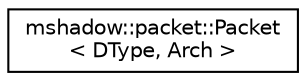 digraph "Graphical Class Hierarchy"
{
 // LATEX_PDF_SIZE
  edge [fontname="Helvetica",fontsize="10",labelfontname="Helvetica",labelfontsize="10"];
  node [fontname="Helvetica",fontsize="10",shape=record];
  rankdir="LR";
  Node0 [label="mshadow::packet::Packet\l\< DType, Arch \>",height=0.2,width=0.4,color="black", fillcolor="white", style="filled",URL="$structmshadow_1_1packet_1_1Packet.html",tooltip="Generic packet type."];
}
